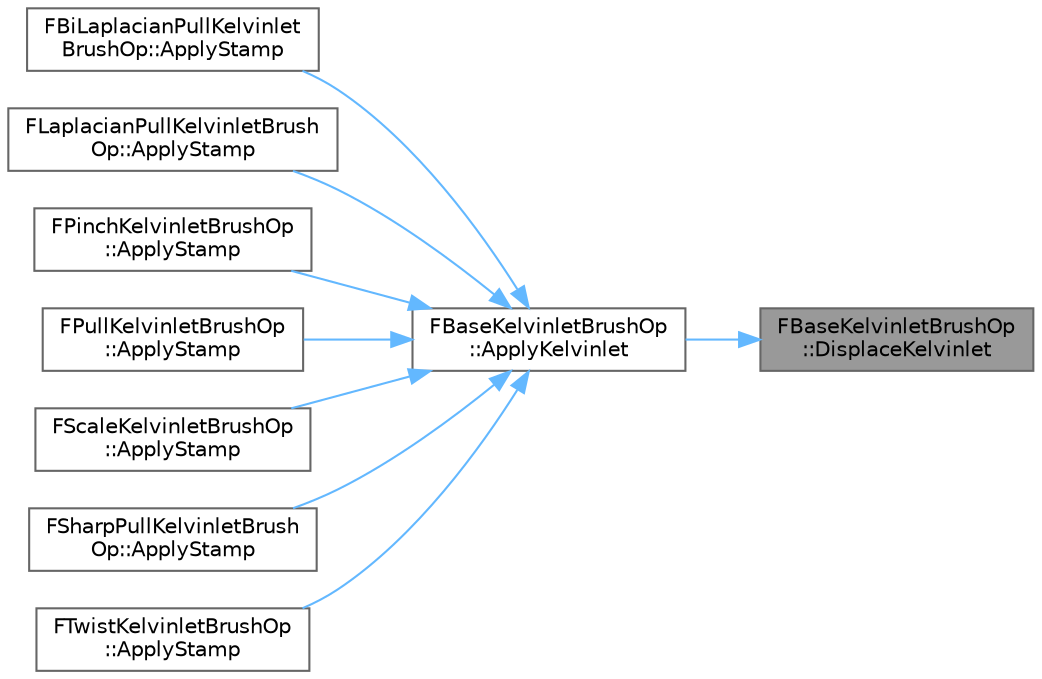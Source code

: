 digraph "FBaseKelvinletBrushOp::DisplaceKelvinlet"
{
 // INTERACTIVE_SVG=YES
 // LATEX_PDF_SIZE
  bgcolor="transparent";
  edge [fontname=Helvetica,fontsize=10,labelfontname=Helvetica,labelfontsize=10];
  node [fontname=Helvetica,fontsize=10,shape=box,height=0.2,width=0.4];
  rankdir="RL";
  Node1 [id="Node000001",label="FBaseKelvinletBrushOp\l::DisplaceKelvinlet",height=0.2,width=0.4,color="gray40", fillcolor="grey60", style="filled", fontcolor="black",tooltip=" "];
  Node1 -> Node2 [id="edge1_Node000001_Node000002",dir="back",color="steelblue1",style="solid",tooltip=" "];
  Node2 [id="Node000002",label="FBaseKelvinletBrushOp\l::ApplyKelvinlet",height=0.2,width=0.4,color="grey40", fillcolor="white", style="filled",URL="$d2/dee/classFBaseKelvinletBrushOp.html#a664a74477be8f5e93cf8c039f7fc086d",tooltip=" "];
  Node2 -> Node3 [id="edge2_Node000002_Node000003",dir="back",color="steelblue1",style="solid",tooltip=" "];
  Node3 [id="Node000003",label="FBiLaplacianPullKelvinlet\lBrushOp::ApplyStamp",height=0.2,width=0.4,color="grey40", fillcolor="white", style="filled",URL="$d5/d30/classFBiLaplacianPullKelvinletBrushOp.html#a53787ea71b4080c1e9bafcbf4edfcdb0",tooltip=" "];
  Node2 -> Node4 [id="edge3_Node000002_Node000004",dir="back",color="steelblue1",style="solid",tooltip=" "];
  Node4 [id="Node000004",label="FLaplacianPullKelvinletBrush\lOp::ApplyStamp",height=0.2,width=0.4,color="grey40", fillcolor="white", style="filled",URL="$d8/d1a/classFLaplacianPullKelvinletBrushOp.html#a1f983257e0487aea6018469c69c9df7b",tooltip=" "];
  Node2 -> Node5 [id="edge4_Node000002_Node000005",dir="back",color="steelblue1",style="solid",tooltip=" "];
  Node5 [id="Node000005",label="FPinchKelvinletBrushOp\l::ApplyStamp",height=0.2,width=0.4,color="grey40", fillcolor="white", style="filled",URL="$d9/d07/classFPinchKelvinletBrushOp.html#a7db4ed95c6c1cb80e2d25112e77215ed",tooltip=" "];
  Node2 -> Node6 [id="edge5_Node000002_Node000006",dir="back",color="steelblue1",style="solid",tooltip=" "];
  Node6 [id="Node000006",label="FPullKelvinletBrushOp\l::ApplyStamp",height=0.2,width=0.4,color="grey40", fillcolor="white", style="filled",URL="$da/d0f/classFPullKelvinletBrushOp.html#a8547dd2f31c1426071eeffdd99cc6064",tooltip=" "];
  Node2 -> Node7 [id="edge6_Node000002_Node000007",dir="back",color="steelblue1",style="solid",tooltip=" "];
  Node7 [id="Node000007",label="FScaleKelvinletBrushOp\l::ApplyStamp",height=0.2,width=0.4,color="grey40", fillcolor="white", style="filled",URL="$df/d89/classFScaleKelvinletBrushOp.html#aa68d3ce30afdc6c758c2b068c07b982b",tooltip=" "];
  Node2 -> Node8 [id="edge7_Node000002_Node000008",dir="back",color="steelblue1",style="solid",tooltip=" "];
  Node8 [id="Node000008",label="FSharpPullKelvinletBrush\lOp::ApplyStamp",height=0.2,width=0.4,color="grey40", fillcolor="white", style="filled",URL="$d3/ded/classFSharpPullKelvinletBrushOp.html#addeb7ea43f32fbb7d5e51fd165370c62",tooltip=" "];
  Node2 -> Node9 [id="edge8_Node000002_Node000009",dir="back",color="steelblue1",style="solid",tooltip=" "];
  Node9 [id="Node000009",label="FTwistKelvinletBrushOp\l::ApplyStamp",height=0.2,width=0.4,color="grey40", fillcolor="white", style="filled",URL="$d5/de8/classFTwistKelvinletBrushOp.html#af5ff1306512242d11e6c539fdb842415",tooltip=" "];
}
